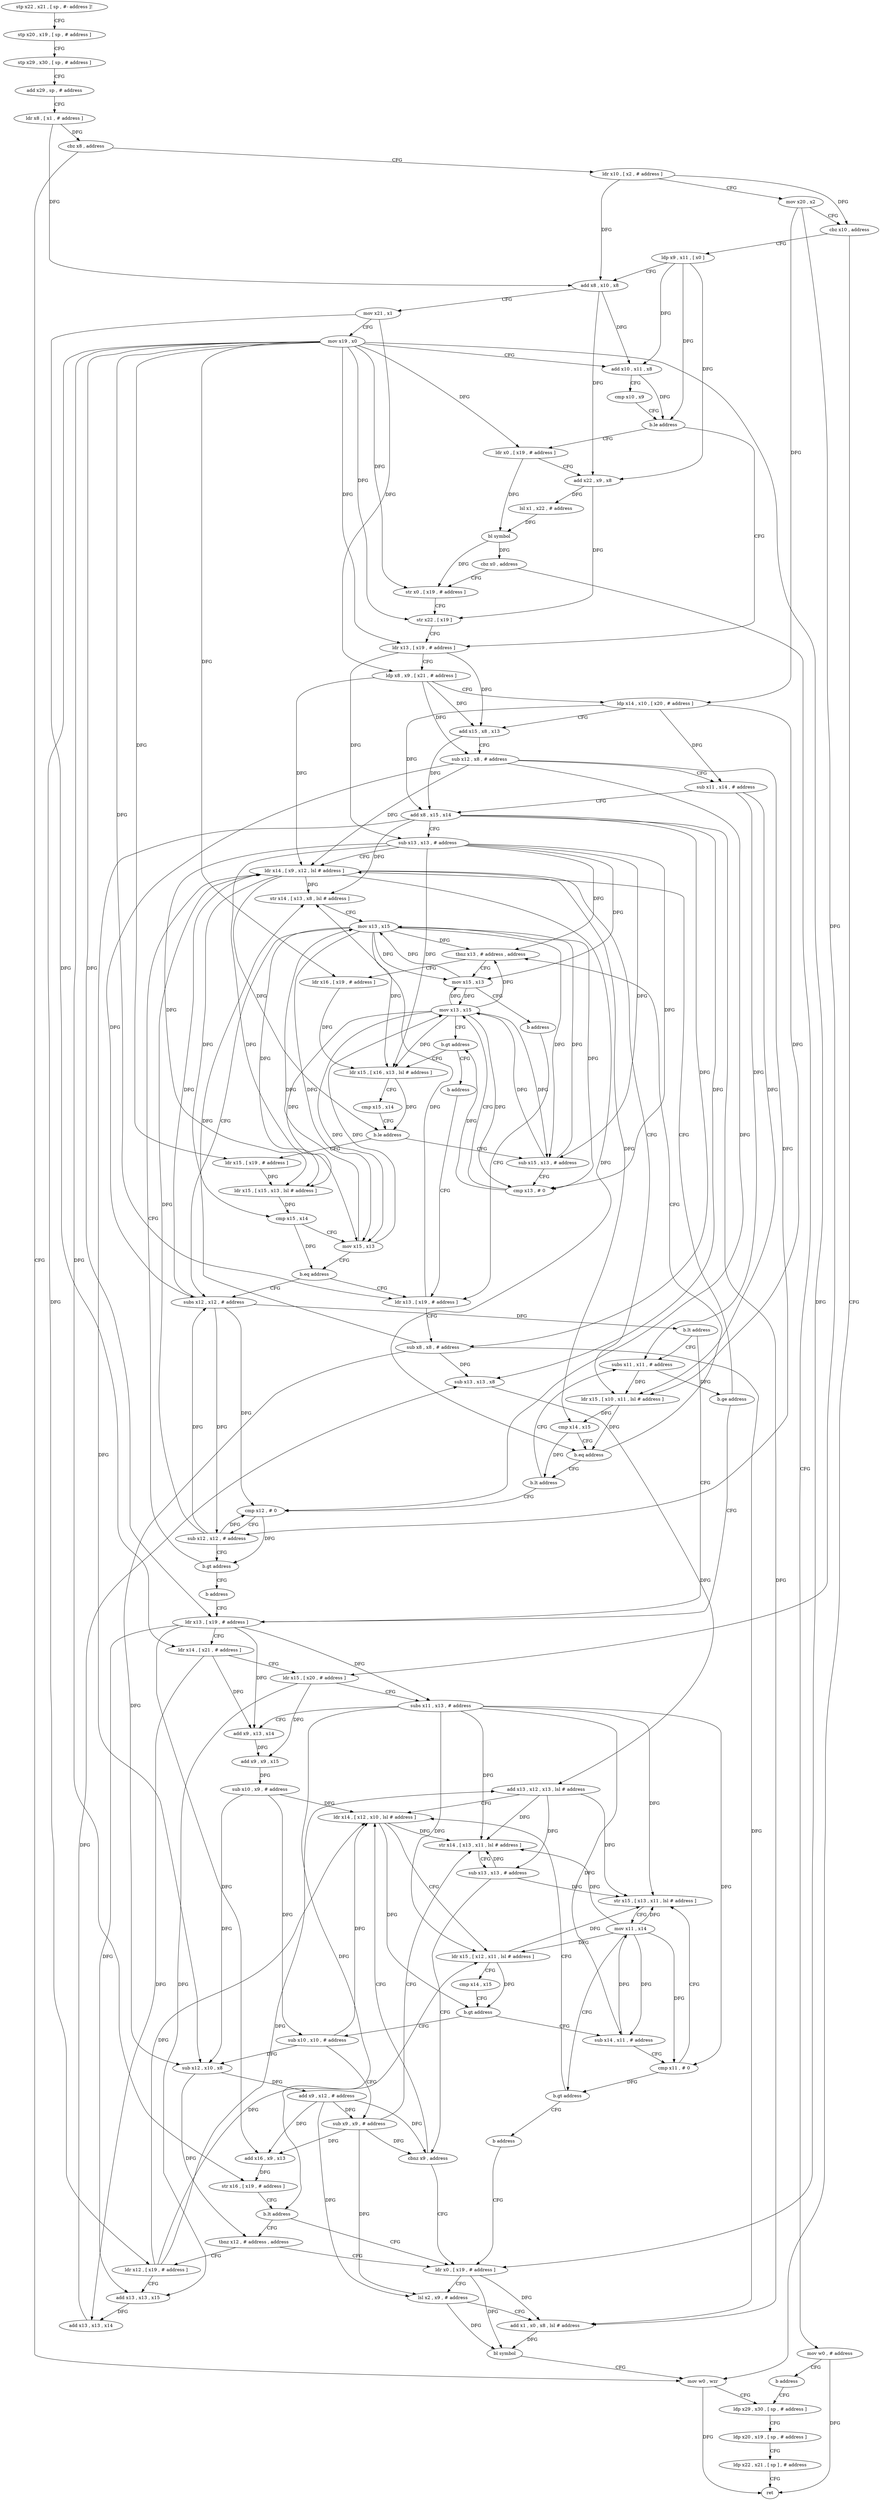 digraph "func" {
"4261308" [label = "stp x22 , x21 , [ sp , #- address ]!" ]
"4261312" [label = "stp x20 , x19 , [ sp , # address ]" ]
"4261316" [label = "stp x29 , x30 , [ sp , # address ]" ]
"4261320" [label = "add x29 , sp , # address" ]
"4261324" [label = "ldr x8 , [ x1 , # address ]" ]
"4261328" [label = "cbz x8 , address" ]
"4261716" [label = "mov w0 , wzr" ]
"4261332" [label = "ldr x10 , [ x2 , # address ]" ]
"4261720" [label = "ldp x29 , x30 , [ sp , # address ]" ]
"4261336" [label = "mov x20 , x2" ]
"4261340" [label = "cbz x10 , address" ]
"4261344" [label = "ldp x9 , x11 , [ x0 ]" ]
"4261348" [label = "add x8 , x10 , x8" ]
"4261352" [label = "mov x21 , x1" ]
"4261356" [label = "mov x19 , x0" ]
"4261360" [label = "add x10 , x11 , x8" ]
"4261364" [label = "cmp x10 , x9" ]
"4261368" [label = "b.le address" ]
"4261400" [label = "ldr x13 , [ x19 , # address ]" ]
"4261372" [label = "ldr x0 , [ x19 , # address ]" ]
"4261404" [label = "ldp x8 , x9 , [ x21 , # address ]" ]
"4261408" [label = "ldp x14 , x10 , [ x20 , # address ]" ]
"4261412" [label = "add x15 , x8 , x13" ]
"4261416" [label = "sub x12 , x8 , # address" ]
"4261420" [label = "sub x11 , x14 , # address" ]
"4261424" [label = "add x8 , x15 , x14" ]
"4261428" [label = "sub x13 , x13 , # address" ]
"4261432" [label = "ldr x14 , [ x9 , x12 , lsl # address ]" ]
"4261376" [label = "add x22 , x9 , x8" ]
"4261380" [label = "lsl x1 , x22 , # address" ]
"4261384" [label = "bl symbol" ]
"4261388" [label = "cbz x0 , address" ]
"4261736" [label = "mov w0 , # address" ]
"4261392" [label = "str x0 , [ x19 , # address ]" ]
"4261468" [label = "tbnz x13 , # address , address" ]
"4261508" [label = "mov x15 , x13" ]
"4261472" [label = "ldr x16 , [ x19 , # address ]" ]
"4261448" [label = "b.lt address" ]
"4261560" [label = "subs x11 , x11 , # address" ]
"4261452" [label = "cmp x12 , # 0" ]
"4261740" [label = "b address" ]
"4261396" [label = "str x22 , [ x19 ]" ]
"4261512" [label = "b address" ]
"4261536" [label = "ldr x13 , [ x19 , # address ]" ]
"4261476" [label = "ldr x15 , [ x16 , x13 , lsl # address ]" ]
"4261564" [label = "b.ge address" ]
"4261568" [label = "ldr x13 , [ x19 , # address ]" ]
"4261456" [label = "sub x12 , x12 , # address" ]
"4261460" [label = "b.gt address" ]
"4261464" [label = "b address" ]
"4261724" [label = "ldp x20 , x19 , [ sp , # address ]" ]
"4261728" [label = "ldp x22 , x21 , [ sp ] , # address" ]
"4261732" [label = "ret" ]
"4261540" [label = "sub x8 , x8 , # address" ]
"4261544" [label = "str x14 , [ x13 , x8 , lsl # address ]" ]
"4261548" [label = "mov x13 , x15" ]
"4261552" [label = "subs x12 , x12 , # address" ]
"4261516" [label = "ldr x15 , [ x19 , # address ]" ]
"4261520" [label = "ldr x15 , [ x15 , x13 , lsl # address ]" ]
"4261524" [label = "cmp x15 , x14" ]
"4261528" [label = "mov x15 , x13" ]
"4261532" [label = "b.eq address" ]
"4261488" [label = "sub x15 , x13 , # address" ]
"4261492" [label = "cmp x13 , # 0" ]
"4261496" [label = "mov x13 , x15" ]
"4261500" [label = "b.gt address" ]
"4261504" [label = "b address" ]
"4261436" [label = "ldr x15 , [ x10 , x11 , lsl # address ]" ]
"4261440" [label = "cmp x14 , x15" ]
"4261444" [label = "b.eq address" ]
"4261572" [label = "ldr x14 , [ x21 , # address ]" ]
"4261576" [label = "ldr x15 , [ x20 , # address ]" ]
"4261580" [label = "subs x11 , x13 , # address" ]
"4261584" [label = "add x9 , x13 , x14" ]
"4261588" [label = "add x9 , x9 , x15" ]
"4261592" [label = "sub x10 , x9 , # address" ]
"4261596" [label = "sub x12 , x10 , x8" ]
"4261600" [label = "add x9 , x12 , # address" ]
"4261604" [label = "add x16 , x9 , x13" ]
"4261608" [label = "str x16 , [ x19 , # address ]" ]
"4261612" [label = "b.lt address" ]
"4261700" [label = "ldr x0 , [ x19 , # address ]" ]
"4261616" [label = "tbnz x12 , # address , address" ]
"4261556" [label = "b.lt address" ]
"4261480" [label = "cmp x15 , x14" ]
"4261484" [label = "b.le address" ]
"4261704" [label = "lsl x2 , x9 , # address" ]
"4261708" [label = "add x1 , x0 , x8 , lsl # address" ]
"4261712" [label = "bl symbol" ]
"4261620" [label = "ldr x12 , [ x19 , # address ]" ]
"4261624" [label = "add x13 , x13 , x15" ]
"4261628" [label = "add x13 , x13 , x14" ]
"4261632" [label = "sub x13 , x13 , x8" ]
"4261636" [label = "add x13 , x12 , x13 , lsl # address" ]
"4261640" [label = "ldr x14 , [ x12 , x10 , lsl # address ]" ]
"4261680" [label = "sub x10 , x10 , # address" ]
"4261684" [label = "sub x9 , x9 , # address" ]
"4261688" [label = "str x14 , [ x13 , x11 , lsl # address ]" ]
"4261692" [label = "sub x13 , x13 , # address" ]
"4261696" [label = "cbnz x9 , address" ]
"4261656" [label = "sub x14 , x11 , # address" ]
"4261660" [label = "cmp x11 , # 0" ]
"4261664" [label = "str x15 , [ x13 , x11 , lsl # address ]" ]
"4261668" [label = "mov x11 , x14" ]
"4261672" [label = "b.gt address" ]
"4261676" [label = "b address" ]
"4261644" [label = "ldr x15 , [ x12 , x11 , lsl # address ]" ]
"4261648" [label = "cmp x14 , x15" ]
"4261652" [label = "b.gt address" ]
"4261308" -> "4261312" [ label = "CFG" ]
"4261312" -> "4261316" [ label = "CFG" ]
"4261316" -> "4261320" [ label = "CFG" ]
"4261320" -> "4261324" [ label = "CFG" ]
"4261324" -> "4261328" [ label = "DFG" ]
"4261324" -> "4261348" [ label = "DFG" ]
"4261328" -> "4261716" [ label = "CFG" ]
"4261328" -> "4261332" [ label = "CFG" ]
"4261716" -> "4261720" [ label = "CFG" ]
"4261716" -> "4261732" [ label = "DFG" ]
"4261332" -> "4261336" [ label = "CFG" ]
"4261332" -> "4261340" [ label = "DFG" ]
"4261332" -> "4261348" [ label = "DFG" ]
"4261720" -> "4261724" [ label = "CFG" ]
"4261336" -> "4261340" [ label = "CFG" ]
"4261336" -> "4261408" [ label = "DFG" ]
"4261336" -> "4261576" [ label = "DFG" ]
"4261340" -> "4261716" [ label = "CFG" ]
"4261340" -> "4261344" [ label = "CFG" ]
"4261344" -> "4261348" [ label = "CFG" ]
"4261344" -> "4261368" [ label = "DFG" ]
"4261344" -> "4261376" [ label = "DFG" ]
"4261344" -> "4261360" [ label = "DFG" ]
"4261348" -> "4261352" [ label = "CFG" ]
"4261348" -> "4261360" [ label = "DFG" ]
"4261348" -> "4261376" [ label = "DFG" ]
"4261352" -> "4261356" [ label = "CFG" ]
"4261352" -> "4261404" [ label = "DFG" ]
"4261352" -> "4261572" [ label = "DFG" ]
"4261356" -> "4261360" [ label = "CFG" ]
"4261356" -> "4261400" [ label = "DFG" ]
"4261356" -> "4261372" [ label = "DFG" ]
"4261356" -> "4261392" [ label = "DFG" ]
"4261356" -> "4261396" [ label = "DFG" ]
"4261356" -> "4261472" [ label = "DFG" ]
"4261356" -> "4261536" [ label = "DFG" ]
"4261356" -> "4261568" [ label = "DFG" ]
"4261356" -> "4261608" [ label = "DFG" ]
"4261356" -> "4261516" [ label = "DFG" ]
"4261356" -> "4261700" [ label = "DFG" ]
"4261356" -> "4261620" [ label = "DFG" ]
"4261360" -> "4261364" [ label = "CFG" ]
"4261360" -> "4261368" [ label = "DFG" ]
"4261364" -> "4261368" [ label = "CFG" ]
"4261368" -> "4261400" [ label = "CFG" ]
"4261368" -> "4261372" [ label = "CFG" ]
"4261400" -> "4261404" [ label = "CFG" ]
"4261400" -> "4261412" [ label = "DFG" ]
"4261400" -> "4261428" [ label = "DFG" ]
"4261372" -> "4261376" [ label = "CFG" ]
"4261372" -> "4261384" [ label = "DFG" ]
"4261404" -> "4261408" [ label = "CFG" ]
"4261404" -> "4261412" [ label = "DFG" ]
"4261404" -> "4261416" [ label = "DFG" ]
"4261404" -> "4261432" [ label = "DFG" ]
"4261408" -> "4261412" [ label = "CFG" ]
"4261408" -> "4261420" [ label = "DFG" ]
"4261408" -> "4261424" [ label = "DFG" ]
"4261408" -> "4261436" [ label = "DFG" ]
"4261412" -> "4261416" [ label = "CFG" ]
"4261412" -> "4261424" [ label = "DFG" ]
"4261416" -> "4261420" [ label = "CFG" ]
"4261416" -> "4261432" [ label = "DFG" ]
"4261416" -> "4261452" [ label = "DFG" ]
"4261416" -> "4261456" [ label = "DFG" ]
"4261416" -> "4261552" [ label = "DFG" ]
"4261420" -> "4261424" [ label = "CFG" ]
"4261420" -> "4261436" [ label = "DFG" ]
"4261420" -> "4261560" [ label = "DFG" ]
"4261424" -> "4261428" [ label = "CFG" ]
"4261424" -> "4261540" [ label = "DFG" ]
"4261424" -> "4261544" [ label = "DFG" ]
"4261424" -> "4261596" [ label = "DFG" ]
"4261424" -> "4261708" [ label = "DFG" ]
"4261424" -> "4261632" [ label = "DFG" ]
"4261428" -> "4261432" [ label = "CFG" ]
"4261428" -> "4261468" [ label = "DFG" ]
"4261428" -> "4261508" [ label = "DFG" ]
"4261428" -> "4261476" [ label = "DFG" ]
"4261428" -> "4261520" [ label = "DFG" ]
"4261428" -> "4261528" [ label = "DFG" ]
"4261428" -> "4261488" [ label = "DFG" ]
"4261428" -> "4261492" [ label = "DFG" ]
"4261432" -> "4261436" [ label = "CFG" ]
"4261432" -> "4261440" [ label = "DFG" ]
"4261432" -> "4261444" [ label = "DFG" ]
"4261432" -> "4261544" [ label = "DFG" ]
"4261432" -> "4261484" [ label = "DFG" ]
"4261432" -> "4261524" [ label = "DFG" ]
"4261376" -> "4261380" [ label = "DFG" ]
"4261376" -> "4261396" [ label = "DFG" ]
"4261380" -> "4261384" [ label = "DFG" ]
"4261384" -> "4261388" [ label = "DFG" ]
"4261384" -> "4261392" [ label = "DFG" ]
"4261388" -> "4261736" [ label = "CFG" ]
"4261388" -> "4261392" [ label = "CFG" ]
"4261736" -> "4261740" [ label = "CFG" ]
"4261736" -> "4261732" [ label = "DFG" ]
"4261392" -> "4261396" [ label = "CFG" ]
"4261468" -> "4261508" [ label = "CFG" ]
"4261468" -> "4261472" [ label = "CFG" ]
"4261508" -> "4261512" [ label = "CFG" ]
"4261508" -> "4261548" [ label = "DFG" ]
"4261508" -> "4261496" [ label = "DFG" ]
"4261472" -> "4261476" [ label = "DFG" ]
"4261448" -> "4261560" [ label = "CFG" ]
"4261448" -> "4261452" [ label = "CFG" ]
"4261560" -> "4261564" [ label = "DFG" ]
"4261560" -> "4261436" [ label = "DFG" ]
"4261452" -> "4261456" [ label = "CFG" ]
"4261452" -> "4261460" [ label = "DFG" ]
"4261740" -> "4261720" [ label = "CFG" ]
"4261396" -> "4261400" [ label = "CFG" ]
"4261512" -> "4261536" [ label = "CFG" ]
"4261536" -> "4261540" [ label = "CFG" ]
"4261536" -> "4261544" [ label = "DFG" ]
"4261476" -> "4261480" [ label = "CFG" ]
"4261476" -> "4261484" [ label = "DFG" ]
"4261564" -> "4261432" [ label = "CFG" ]
"4261564" -> "4261568" [ label = "CFG" ]
"4261568" -> "4261572" [ label = "CFG" ]
"4261568" -> "4261580" [ label = "DFG" ]
"4261568" -> "4261584" [ label = "DFG" ]
"4261568" -> "4261604" [ label = "DFG" ]
"4261568" -> "4261624" [ label = "DFG" ]
"4261456" -> "4261460" [ label = "CFG" ]
"4261456" -> "4261432" [ label = "DFG" ]
"4261456" -> "4261452" [ label = "DFG" ]
"4261456" -> "4261552" [ label = "DFG" ]
"4261460" -> "4261432" [ label = "CFG" ]
"4261460" -> "4261464" [ label = "CFG" ]
"4261464" -> "4261568" [ label = "CFG" ]
"4261724" -> "4261728" [ label = "CFG" ]
"4261728" -> "4261732" [ label = "CFG" ]
"4261540" -> "4261544" [ label = "DFG" ]
"4261540" -> "4261596" [ label = "DFG" ]
"4261540" -> "4261708" [ label = "DFG" ]
"4261540" -> "4261632" [ label = "DFG" ]
"4261544" -> "4261548" [ label = "CFG" ]
"4261548" -> "4261552" [ label = "CFG" ]
"4261548" -> "4261468" [ label = "DFG" ]
"4261548" -> "4261508" [ label = "DFG" ]
"4261548" -> "4261476" [ label = "DFG" ]
"4261548" -> "4261520" [ label = "DFG" ]
"4261548" -> "4261528" [ label = "DFG" ]
"4261548" -> "4261488" [ label = "DFG" ]
"4261548" -> "4261492" [ label = "DFG" ]
"4261552" -> "4261556" [ label = "DFG" ]
"4261552" -> "4261432" [ label = "DFG" ]
"4261552" -> "4261452" [ label = "DFG" ]
"4261552" -> "4261456" [ label = "DFG" ]
"4261516" -> "4261520" [ label = "DFG" ]
"4261520" -> "4261524" [ label = "DFG" ]
"4261524" -> "4261528" [ label = "CFG" ]
"4261524" -> "4261532" [ label = "DFG" ]
"4261528" -> "4261532" [ label = "CFG" ]
"4261528" -> "4261548" [ label = "DFG" ]
"4261528" -> "4261496" [ label = "DFG" ]
"4261532" -> "4261552" [ label = "CFG" ]
"4261532" -> "4261536" [ label = "CFG" ]
"4261488" -> "4261492" [ label = "CFG" ]
"4261488" -> "4261548" [ label = "DFG" ]
"4261488" -> "4261496" [ label = "DFG" ]
"4261492" -> "4261496" [ label = "CFG" ]
"4261492" -> "4261500" [ label = "DFG" ]
"4261496" -> "4261500" [ label = "CFG" ]
"4261496" -> "4261468" [ label = "DFG" ]
"4261496" -> "4261508" [ label = "DFG" ]
"4261496" -> "4261476" [ label = "DFG" ]
"4261496" -> "4261520" [ label = "DFG" ]
"4261496" -> "4261528" [ label = "DFG" ]
"4261496" -> "4261488" [ label = "DFG" ]
"4261496" -> "4261492" [ label = "DFG" ]
"4261500" -> "4261476" [ label = "CFG" ]
"4261500" -> "4261504" [ label = "CFG" ]
"4261504" -> "4261536" [ label = "CFG" ]
"4261436" -> "4261440" [ label = "DFG" ]
"4261436" -> "4261444" [ label = "DFG" ]
"4261440" -> "4261444" [ label = "CFG" ]
"4261440" -> "4261448" [ label = "DFG" ]
"4261444" -> "4261468" [ label = "CFG" ]
"4261444" -> "4261448" [ label = "CFG" ]
"4261572" -> "4261576" [ label = "CFG" ]
"4261572" -> "4261584" [ label = "DFG" ]
"4261572" -> "4261628" [ label = "DFG" ]
"4261576" -> "4261580" [ label = "CFG" ]
"4261576" -> "4261588" [ label = "DFG" ]
"4261576" -> "4261624" [ label = "DFG" ]
"4261580" -> "4261584" [ label = "CFG" ]
"4261580" -> "4261644" [ label = "DFG" ]
"4261580" -> "4261688" [ label = "DFG" ]
"4261580" -> "4261656" [ label = "DFG" ]
"4261580" -> "4261660" [ label = "DFG" ]
"4261580" -> "4261664" [ label = "DFG" ]
"4261580" -> "4261612" [ label = "DFG" ]
"4261584" -> "4261588" [ label = "DFG" ]
"4261588" -> "4261592" [ label = "DFG" ]
"4261592" -> "4261596" [ label = "DFG" ]
"4261592" -> "4261640" [ label = "DFG" ]
"4261592" -> "4261680" [ label = "DFG" ]
"4261596" -> "4261600" [ label = "DFG" ]
"4261596" -> "4261616" [ label = "DFG" ]
"4261600" -> "4261604" [ label = "DFG" ]
"4261600" -> "4261704" [ label = "DFG" ]
"4261600" -> "4261684" [ label = "DFG" ]
"4261600" -> "4261696" [ label = "DFG" ]
"4261604" -> "4261608" [ label = "DFG" ]
"4261608" -> "4261612" [ label = "CFG" ]
"4261612" -> "4261700" [ label = "CFG" ]
"4261612" -> "4261616" [ label = "CFG" ]
"4261700" -> "4261704" [ label = "CFG" ]
"4261700" -> "4261708" [ label = "DFG" ]
"4261700" -> "4261712" [ label = "DFG" ]
"4261616" -> "4261700" [ label = "CFG" ]
"4261616" -> "4261620" [ label = "CFG" ]
"4261556" -> "4261568" [ label = "CFG" ]
"4261556" -> "4261560" [ label = "CFG" ]
"4261480" -> "4261484" [ label = "CFG" ]
"4261484" -> "4261516" [ label = "CFG" ]
"4261484" -> "4261488" [ label = "CFG" ]
"4261704" -> "4261708" [ label = "CFG" ]
"4261704" -> "4261712" [ label = "DFG" ]
"4261708" -> "4261712" [ label = "DFG" ]
"4261712" -> "4261716" [ label = "CFG" ]
"4261620" -> "4261624" [ label = "CFG" ]
"4261620" -> "4261636" [ label = "DFG" ]
"4261620" -> "4261640" [ label = "DFG" ]
"4261620" -> "4261644" [ label = "DFG" ]
"4261624" -> "4261628" [ label = "DFG" ]
"4261628" -> "4261632" [ label = "DFG" ]
"4261632" -> "4261636" [ label = "DFG" ]
"4261636" -> "4261640" [ label = "CFG" ]
"4261636" -> "4261688" [ label = "DFG" ]
"4261636" -> "4261692" [ label = "DFG" ]
"4261636" -> "4261664" [ label = "DFG" ]
"4261640" -> "4261644" [ label = "CFG" ]
"4261640" -> "4261652" [ label = "DFG" ]
"4261640" -> "4261688" [ label = "DFG" ]
"4261680" -> "4261684" [ label = "CFG" ]
"4261680" -> "4261640" [ label = "DFG" ]
"4261680" -> "4261596" [ label = "DFG" ]
"4261684" -> "4261688" [ label = "CFG" ]
"4261684" -> "4261704" [ label = "DFG" ]
"4261684" -> "4261604" [ label = "DFG" ]
"4261684" -> "4261696" [ label = "DFG" ]
"4261688" -> "4261692" [ label = "CFG" ]
"4261692" -> "4261696" [ label = "CFG" ]
"4261692" -> "4261688" [ label = "DFG" ]
"4261692" -> "4261664" [ label = "DFG" ]
"4261696" -> "4261640" [ label = "CFG" ]
"4261696" -> "4261700" [ label = "CFG" ]
"4261656" -> "4261660" [ label = "CFG" ]
"4261656" -> "4261668" [ label = "DFG" ]
"4261660" -> "4261664" [ label = "CFG" ]
"4261660" -> "4261672" [ label = "DFG" ]
"4261664" -> "4261668" [ label = "CFG" ]
"4261668" -> "4261672" [ label = "CFG" ]
"4261668" -> "4261644" [ label = "DFG" ]
"4261668" -> "4261656" [ label = "DFG" ]
"4261668" -> "4261660" [ label = "DFG" ]
"4261668" -> "4261688" [ label = "DFG" ]
"4261668" -> "4261664" [ label = "DFG" ]
"4261672" -> "4261640" [ label = "CFG" ]
"4261672" -> "4261676" [ label = "CFG" ]
"4261676" -> "4261700" [ label = "CFG" ]
"4261644" -> "4261648" [ label = "CFG" ]
"4261644" -> "4261652" [ label = "DFG" ]
"4261644" -> "4261664" [ label = "DFG" ]
"4261648" -> "4261652" [ label = "CFG" ]
"4261652" -> "4261680" [ label = "CFG" ]
"4261652" -> "4261656" [ label = "CFG" ]
}
